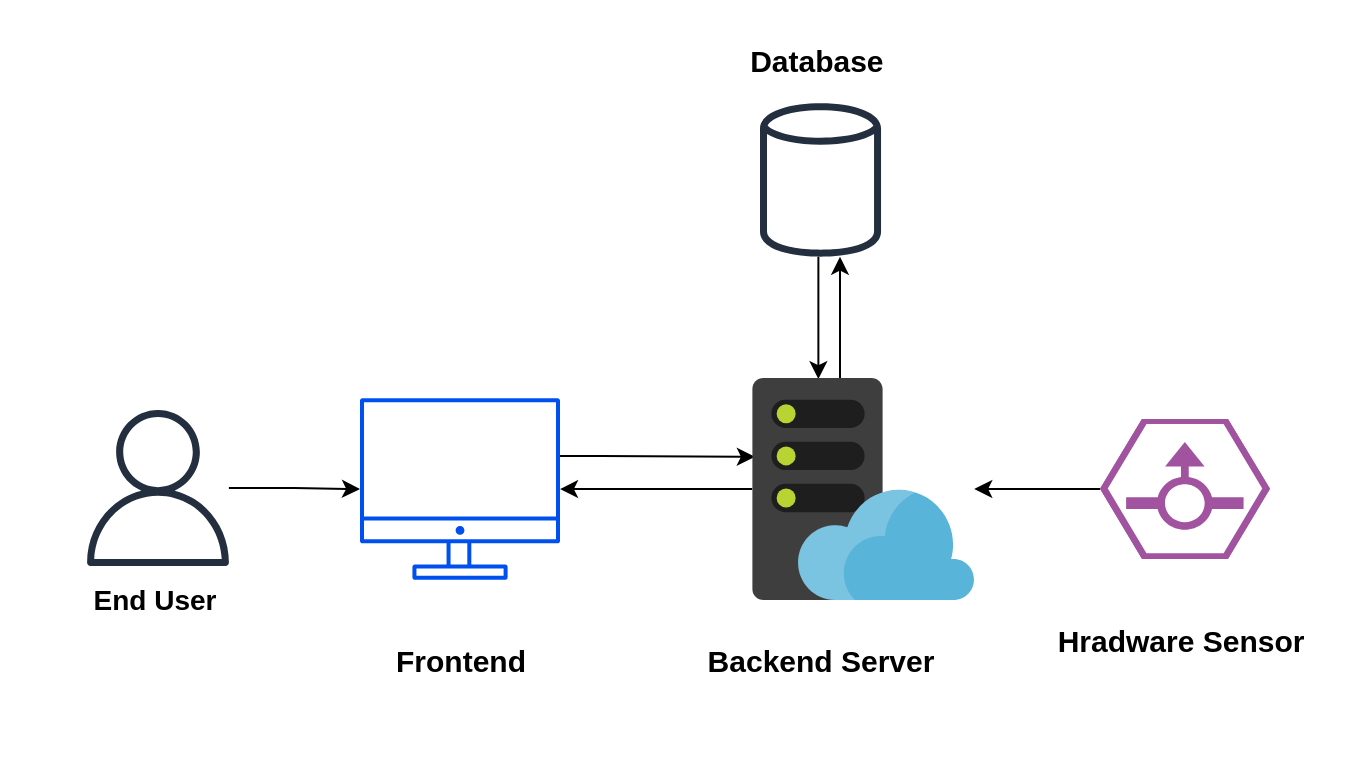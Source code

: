 <mxfile version="14.6.13" type="device"><diagram id="uePfFu21iWOsI02dEzJ5" name="Page-1"><mxGraphModel dx="1021" dy="600" grid="1" gridSize="10" guides="1" tooltips="1" connect="1" arrows="1" fold="1" page="1" pageScale="1" pageWidth="850" pageHeight="1100" math="0" shadow="0"><root><mxCell id="0"/><mxCell id="1" parent="0"/><mxCell id="_ynNztX8dCXF9v2R_ALi-26" value="" style="rounded=0;whiteSpace=wrap;html=1;strokeColor=none;" vertex="1" parent="1"><mxGeometry x="80" y="100" width="680" height="380" as="geometry"/></mxCell><mxCell id="_ynNztX8dCXF9v2R_ALi-11" value="" style="edgeStyle=orthogonalEdgeStyle;rounded=0;orthogonalLoop=1;jettySize=auto;html=1;" edge="1" parent="1" source="_ynNztX8dCXF9v2R_ALi-5" target="_ynNztX8dCXF9v2R_ALi-7"><mxGeometry relative="1" as="geometry"/></mxCell><mxCell id="_ynNztX8dCXF9v2R_ALi-5" value="" style="outlineConnect=0;fontColor=#232F3E;gradientColor=none;fillColor=#232F3E;strokeColor=none;dashed=0;verticalLabelPosition=bottom;verticalAlign=top;align=center;html=1;fontSize=12;fontStyle=0;aspect=fixed;pointerEvents=1;shape=mxgraph.aws4.user;" vertex="1" parent="1"><mxGeometry x="120" y="305" width="78" height="78" as="geometry"/></mxCell><mxCell id="_ynNztX8dCXF9v2R_ALi-15" style="edgeStyle=orthogonalEdgeStyle;rounded=0;orthogonalLoop=1;jettySize=auto;html=1;entryX=0.298;entryY=0.005;entryDx=0;entryDy=0;entryPerimeter=0;" edge="1" parent="1" source="_ynNztX8dCXF9v2R_ALi-6" target="_ynNztX8dCXF9v2R_ALi-8"><mxGeometry relative="1" as="geometry"><Array as="points"><mxPoint x="489" y="220"/><mxPoint x="489" y="220"/></Array></mxGeometry></mxCell><mxCell id="_ynNztX8dCXF9v2R_ALi-6" value="" style="outlineConnect=0;fontColor=#232F3E;gradientColor=none;fillColor=#232F3E;strokeColor=none;dashed=0;verticalLabelPosition=bottom;verticalAlign=top;align=center;html=1;fontSize=12;fontStyle=0;aspect=fixed;pointerEvents=1;shape=mxgraph.aws4.generic_database;" vertex="1" parent="1"><mxGeometry x="460" y="150" width="60.52" height="80" as="geometry"/></mxCell><mxCell id="_ynNztX8dCXF9v2R_ALi-14" style="edgeStyle=orthogonalEdgeStyle;rounded=0;orthogonalLoop=1;jettySize=auto;html=1;entryX=0.012;entryY=0.355;entryDx=0;entryDy=0;entryPerimeter=0;" edge="1" parent="1" source="_ynNztX8dCXF9v2R_ALi-7" target="_ynNztX8dCXF9v2R_ALi-8"><mxGeometry relative="1" as="geometry"><Array as="points"><mxPoint x="380" y="328"/><mxPoint x="380" y="328"/></Array></mxGeometry></mxCell><mxCell id="_ynNztX8dCXF9v2R_ALi-7" value="" style="outlineConnect=0;fontColor=#ffffff;strokeColor=#001DBC;fillColor=#0050ef;dashed=0;verticalLabelPosition=bottom;verticalAlign=top;align=center;html=1;fontSize=12;fontStyle=0;aspect=fixed;shape=mxgraph.aws4.illustration_desktop;pointerEvents=1" vertex="1" parent="1"><mxGeometry x="260" y="299" width="100" height="91" as="geometry"/></mxCell><mxCell id="_ynNztX8dCXF9v2R_ALi-13" style="edgeStyle=orthogonalEdgeStyle;rounded=0;orthogonalLoop=1;jettySize=auto;html=1;" edge="1" parent="1" source="_ynNztX8dCXF9v2R_ALi-8" target="_ynNztX8dCXF9v2R_ALi-7"><mxGeometry relative="1" as="geometry"/></mxCell><mxCell id="_ynNztX8dCXF9v2R_ALi-16" style="edgeStyle=orthogonalEdgeStyle;rounded=0;orthogonalLoop=1;jettySize=auto;html=1;" edge="1" parent="1" source="_ynNztX8dCXF9v2R_ALi-8" target="_ynNztX8dCXF9v2R_ALi-6"><mxGeometry relative="1" as="geometry"><Array as="points"><mxPoint x="500" y="230"/><mxPoint x="500" y="230"/></Array></mxGeometry></mxCell><mxCell id="_ynNztX8dCXF9v2R_ALi-8" value="" style="aspect=fixed;html=1;points=[];align=center;image;fontSize=12;image=img/lib/mscae/WebHosting.svg;" vertex="1" parent="1"><mxGeometry x="456.11" y="289" width="111" height="111" as="geometry"/></mxCell><mxCell id="_ynNztX8dCXF9v2R_ALi-17" style="edgeStyle=orthogonalEdgeStyle;rounded=0;orthogonalLoop=1;jettySize=auto;html=1;" edge="1" parent="1" source="_ynNztX8dCXF9v2R_ALi-10" target="_ynNztX8dCXF9v2R_ALi-8"><mxGeometry relative="1" as="geometry"/></mxCell><mxCell id="_ynNztX8dCXF9v2R_ALi-10" value="" style="verticalLabelPosition=bottom;html=1;fillColor=#A153A0;strokeColor=#ffffff;verticalAlign=top;align=center;points=[[0,0.5,0],[0.125,0.25,0],[0.25,0,0],[0.5,0,0],[0.75,0,0],[0.875,0.25,0],[1,0.5,0],[0.875,0.75,0],[0.75,1,0],[0.5,1,0],[0.125,0.75,0]];pointerEvents=1;shape=mxgraph.cisco_safe.compositeIcon;bgIcon=mxgraph.cisco_safe.design.blank_device;resIcon=mxgraph.cisco_safe.design.flow_sensor_2;" vertex="1" parent="1"><mxGeometry x="630" y="309.5" width="85" height="70" as="geometry"/></mxCell><mxCell id="_ynNztX8dCXF9v2R_ALi-20" value="&lt;font size=&quot;1&quot;&gt;&lt;b style=&quot;font-size: 14px&quot;&gt;End User&lt;/b&gt;&lt;/font&gt;" style="text;html=1;align=center;verticalAlign=middle;resizable=0;points=[];autosize=1;strokeColor=none;" vertex="1" parent="1"><mxGeometry x="117" y="390" width="80" height="20" as="geometry"/></mxCell><mxCell id="_ynNztX8dCXF9v2R_ALi-22" value="&lt;b&gt;&lt;font style=&quot;font-size: 15px&quot;&gt;Backend Server&lt;/font&gt;&lt;/b&gt;" style="text;html=1;align=center;verticalAlign=middle;resizable=0;points=[];autosize=1;strokeColor=none;" vertex="1" parent="1"><mxGeometry x="425.26" y="420" width="130" height="20" as="geometry"/></mxCell><mxCell id="_ynNztX8dCXF9v2R_ALi-23" value="&lt;b style=&quot;font-size: 15px&quot;&gt;Frontend&lt;/b&gt;" style="text;html=1;align=center;verticalAlign=middle;resizable=0;points=[];autosize=1;strokeColor=none;" vertex="1" parent="1"><mxGeometry x="270" y="420" width="80" height="20" as="geometry"/></mxCell><mxCell id="_ynNztX8dCXF9v2R_ALi-24" value="&lt;b&gt;&lt;font style=&quot;font-size: 15px&quot;&gt;Hradware Sensor&lt;/font&gt;&lt;/b&gt;" style="text;html=1;align=center;verticalAlign=middle;resizable=0;points=[];autosize=1;strokeColor=none;" vertex="1" parent="1"><mxGeometry x="600" y="410" width="140" height="20" as="geometry"/></mxCell><mxCell id="_ynNztX8dCXF9v2R_ALi-25" value="&lt;b&gt;&lt;font style=&quot;font-size: 15px&quot;&gt;Database&amp;nbsp;&lt;/font&gt;&lt;/b&gt;" style="text;html=1;align=center;verticalAlign=middle;resizable=0;points=[];autosize=1;strokeColor=none;" vertex="1" parent="1"><mxGeometry x="445.26" y="120" width="90" height="20" as="geometry"/></mxCell></root></mxGraphModel></diagram></mxfile>